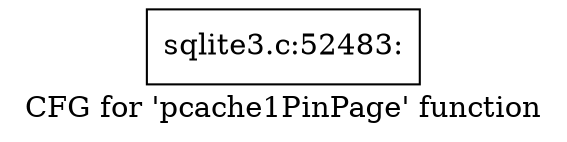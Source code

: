 digraph "CFG for 'pcache1PinPage' function" {
	label="CFG for 'pcache1PinPage' function";

	Node0x55c0fa94d8b0 [shape=record,label="{sqlite3.c:52483:}"];
}
